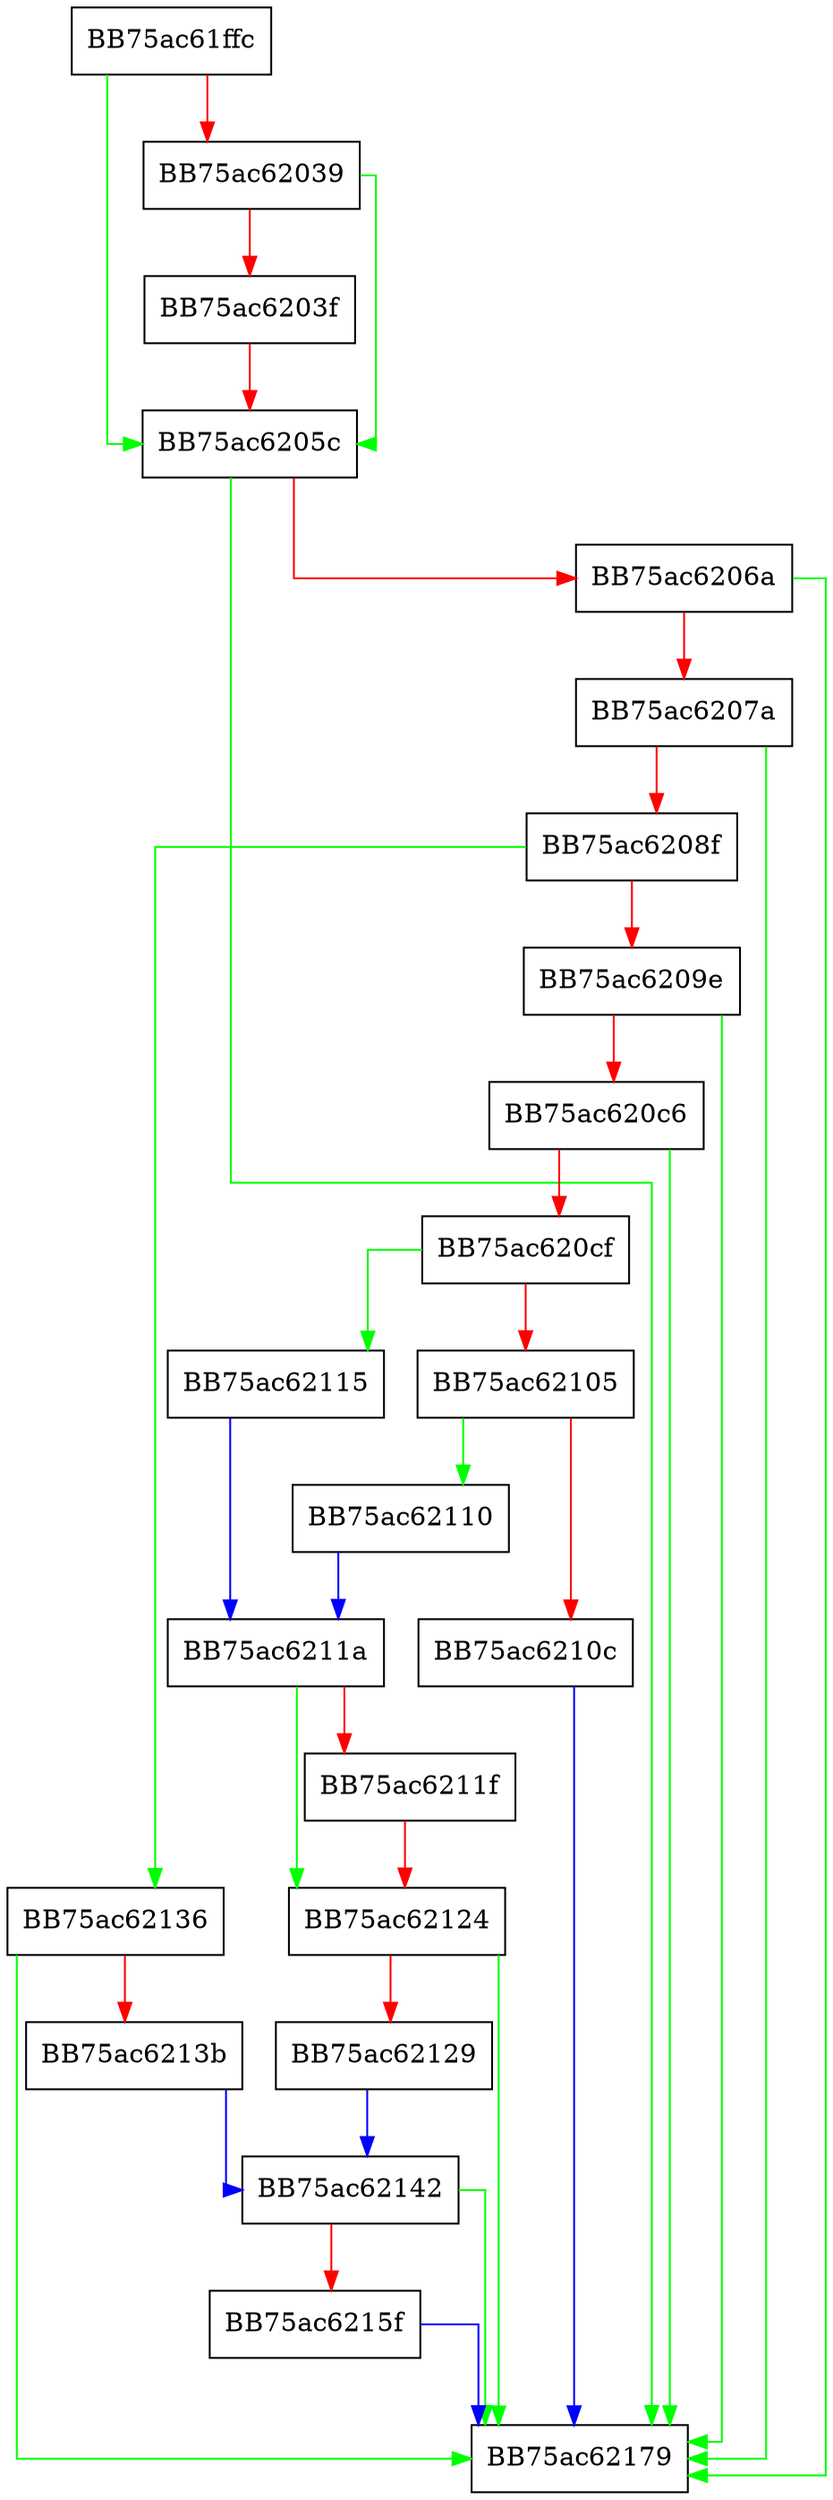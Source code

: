 digraph FindNextSFX {
  node [shape="box"];
  graph [splines=ortho];
  BB75ac61ffc -> BB75ac6205c [color="green"];
  BB75ac61ffc -> BB75ac62039 [color="red"];
  BB75ac62039 -> BB75ac6205c [color="green"];
  BB75ac62039 -> BB75ac6203f [color="red"];
  BB75ac6203f -> BB75ac6205c [color="red"];
  BB75ac6205c -> BB75ac62179 [color="green"];
  BB75ac6205c -> BB75ac6206a [color="red"];
  BB75ac6206a -> BB75ac62179 [color="green"];
  BB75ac6206a -> BB75ac6207a [color="red"];
  BB75ac6207a -> BB75ac62179 [color="green"];
  BB75ac6207a -> BB75ac6208f [color="red"];
  BB75ac6208f -> BB75ac62136 [color="green"];
  BB75ac6208f -> BB75ac6209e [color="red"];
  BB75ac6209e -> BB75ac62179 [color="green"];
  BB75ac6209e -> BB75ac620c6 [color="red"];
  BB75ac620c6 -> BB75ac62179 [color="green"];
  BB75ac620c6 -> BB75ac620cf [color="red"];
  BB75ac620cf -> BB75ac62115 [color="green"];
  BB75ac620cf -> BB75ac62105 [color="red"];
  BB75ac62105 -> BB75ac62110 [color="green"];
  BB75ac62105 -> BB75ac6210c [color="red"];
  BB75ac6210c -> BB75ac62179 [color="blue"];
  BB75ac62110 -> BB75ac6211a [color="blue"];
  BB75ac62115 -> BB75ac6211a [color="blue"];
  BB75ac6211a -> BB75ac62124 [color="green"];
  BB75ac6211a -> BB75ac6211f [color="red"];
  BB75ac6211f -> BB75ac62124 [color="red"];
  BB75ac62124 -> BB75ac62179 [color="green"];
  BB75ac62124 -> BB75ac62129 [color="red"];
  BB75ac62129 -> BB75ac62142 [color="blue"];
  BB75ac62136 -> BB75ac62179 [color="green"];
  BB75ac62136 -> BB75ac6213b [color="red"];
  BB75ac6213b -> BB75ac62142 [color="blue"];
  BB75ac62142 -> BB75ac62179 [color="green"];
  BB75ac62142 -> BB75ac6215f [color="red"];
  BB75ac6215f -> BB75ac62179 [color="blue"];
}